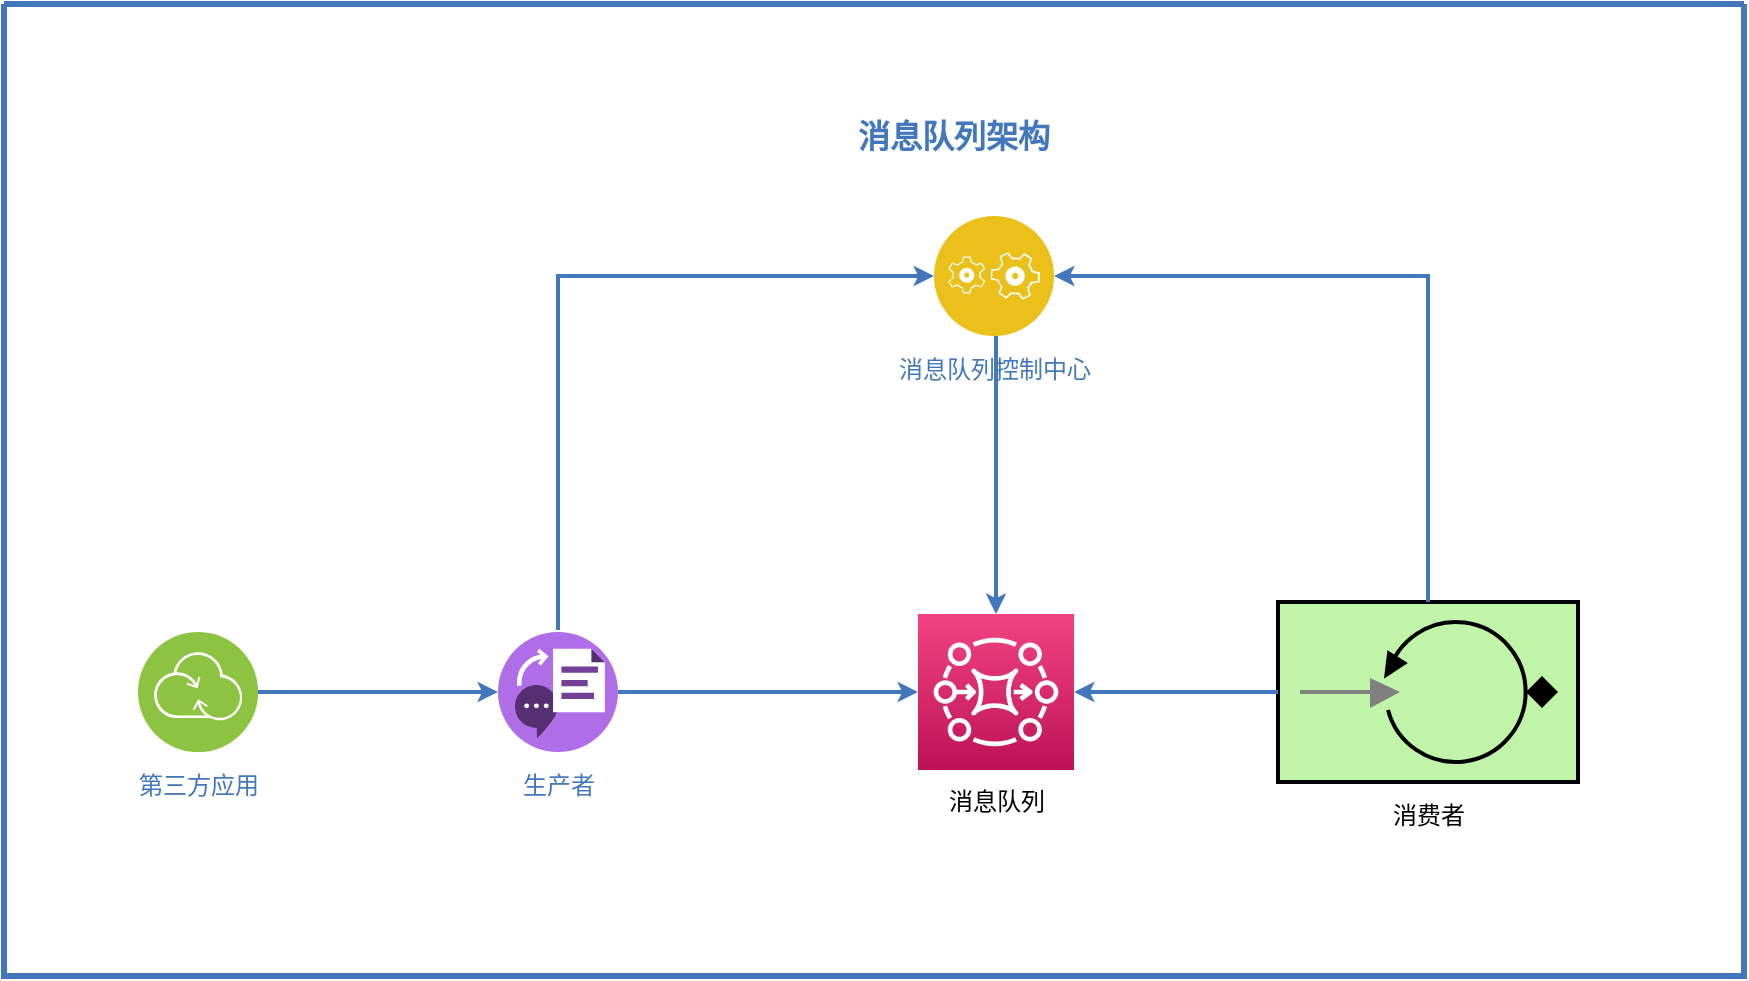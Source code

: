 <mxfile version="14.4.8" type="github">
  <diagram id="2f404044-711c-603c-8f00-f6bb4c023d3c" name="Page-1">
    <mxGraphModel dx="1080" dy="932" grid="1" gridSize="10" guides="1" tooltips="1" connect="1" arrows="1" fold="1" page="1" pageScale="1" pageWidth="1169" pageHeight="827" background="#ffffff" math="0" shadow="0">
      <root>
        <mxCell id="0" />
        <mxCell id="1" parent="0" />
        <mxCell id="63" value="" style="swimlane;shadow=0;strokeColor=#4277BB;fillColor=#ffffff;fontColor=none;align=right;startSize=0;collapsible=0;noLabel=1;strokeWidth=3;" parent="1" vertex="1">
          <mxGeometry x="90" y="44" width="870" height="486" as="geometry" />
        </mxCell>
        <mxCell id="239" style="edgeStyle=elbowEdgeStyle;rounded=0;elbow=vertical;html=1;entryX=0;entryY=0.5;labelBackgroundColor=#ffffff;startArrow=none;startFill=0;startSize=4;endArrow=classic;endFill=1;endSize=4;jettySize=auto;orthogonalLoop=1;strokeColor=#4277BB;strokeWidth=2;fontSize=12;fontColor=#4277BB;exitX=1;exitY=0.5;entryDx=0;entryDy=0;exitDx=0;exitDy=0;" parent="63" source="211" target="212" edge="1">
          <mxGeometry relative="1" as="geometry">
            <Array as="points">
              <mxPoint x="187" y="344" />
            </Array>
            <mxPoint x="818" y="396.118" as="targetPoint" />
          </mxGeometry>
        </mxCell>
        <mxCell id="107" value="消息队列架构" style="text;html=1;align=left;verticalAlign=middle;fontColor=#4277BB;shadow=0;dashed=0;strokeColor=none;fillColor=none;labelBackgroundColor=none;fontStyle=1;fontSize=16;spacingLeft=5;" parent="63" vertex="1">
          <mxGeometry x="420" y="56" width="110" height="20" as="geometry" />
        </mxCell>
        <mxCell id="207" value="消息队列控制中心" style="aspect=fixed;perimeter=ellipsePerimeter;html=1;align=center;shadow=0;dashed=0;image;image=img/lib/ibm/applications/application_logic.svg;labelBackgroundColor=#ffffff;strokeColor=#4277BB;strokeWidth=2;fillColor=none;gradientColor=none;fontSize=12;fontColor=#4277BB;spacingTop=3;" parent="63" vertex="1">
          <mxGeometry x="465" y="106" width="60" height="60" as="geometry" />
        </mxCell>
        <mxCell id="211" value="第三方应用" style="aspect=fixed;perimeter=ellipsePerimeter;html=1;align=center;shadow=0;dashed=0;image;image=img/lib/ibm/infrastructure/transformation_connectivity.svg;labelBackgroundColor=#ffffff;strokeColor=#4277BB;strokeWidth=2;fillColor=none;gradientColor=none;fontSize=12;fontColor=#4277BB;spacingTop=3;" parent="63" vertex="1">
          <mxGeometry x="67" y="314" width="60" height="60" as="geometry" />
        </mxCell>
        <mxCell id="212" value="生产者" style="aspect=fixed;perimeter=ellipsePerimeter;html=1;align=center;shadow=0;dashed=0;image;image=img/lib/ibm/miscellaneous/text_to_speech.svg;labelBackgroundColor=#ffffff;strokeColor=#4277BB;strokeWidth=2;fillColor=none;gradientColor=none;fontSize=12;fontColor=#4277BB;spacingTop=3;" parent="63" vertex="1">
          <mxGeometry x="247" y="314" width="60" height="60" as="geometry" />
        </mxCell>
        <mxCell id="sx2ZwVIMUdGC92YIVb8i-241" value="" style="fillColor=#c0f5a9;dashed=0;outlineConnect=0;strokeWidth=2;html=1;align=center;fontSize=8;verticalLabelPosition=bottom;verticalAlign=top;shape=mxgraph.eip.polling_consumer;" vertex="1" parent="63">
          <mxGeometry x="637" y="299" width="150" height="90" as="geometry" />
        </mxCell>
        <mxCell id="sx2ZwVIMUdGC92YIVb8i-242" value="" style="points=[[0,0,0],[0.25,0,0],[0.5,0,0],[0.75,0,0],[1,0,0],[0,1,0],[0.25,1,0],[0.5,1,0],[0.75,1,0],[1,1,0],[0,0.25,0],[0,0.5,0],[0,0.75,0],[1,0.25,0],[1,0.5,0],[1,0.75,0]];outlineConnect=0;fontColor=#232F3E;gradientColor=#F34482;gradientDirection=north;fillColor=#BC1356;strokeColor=#ffffff;dashed=0;verticalLabelPosition=bottom;verticalAlign=top;align=center;html=1;fontSize=12;fontStyle=0;aspect=fixed;shape=mxgraph.aws4.resourceIcon;resIcon=mxgraph.aws4.mq;" vertex="1" parent="63">
          <mxGeometry x="457" y="305" width="78" height="78" as="geometry" />
        </mxCell>
        <mxCell id="sx2ZwVIMUdGC92YIVb8i-247" style="edgeStyle=elbowEdgeStyle;rounded=0;elbow=vertical;html=1;labelBackgroundColor=#ffffff;startArrow=none;startFill=0;startSize=4;endArrow=classic;endFill=1;endSize=4;jettySize=auto;orthogonalLoop=1;strokeColor=#4277BB;strokeWidth=2;fontSize=12;fontColor=#4277BB;exitX=1;exitY=0.5;exitDx=0;exitDy=0;" edge="1" parent="63" source="212" target="sx2ZwVIMUdGC92YIVb8i-242">
          <mxGeometry relative="1" as="geometry">
            <Array as="points">
              <mxPoint x="397" y="344" />
            </Array>
            <mxPoint x="271.416" y="166.003" as="sourcePoint" />
            <mxPoint x="437" y="344" as="targetPoint" />
          </mxGeometry>
        </mxCell>
        <mxCell id="sx2ZwVIMUdGC92YIVb8i-249" style="edgeStyle=elbowEdgeStyle;rounded=0;elbow=vertical;html=1;labelBackgroundColor=#ffffff;startArrow=none;startFill=0;startSize=4;endArrow=classic;endFill=1;endSize=4;jettySize=auto;orthogonalLoop=1;strokeColor=#4277BB;strokeWidth=2;fontSize=12;fontColor=#4277BB;entryX=0;entryY=0.5;entryDx=0;entryDy=0;" edge="1" parent="63" target="207">
          <mxGeometry relative="1" as="geometry">
            <Array as="points">
              <mxPoint x="357" y="136" />
            </Array>
            <mxPoint x="277" y="313" as="sourcePoint" />
            <mxPoint x="427" y="313" as="targetPoint" />
          </mxGeometry>
        </mxCell>
        <mxCell id="sx2ZwVIMUdGC92YIVb8i-250" style="edgeStyle=elbowEdgeStyle;rounded=0;elbow=vertical;html=1;labelBackgroundColor=#ffffff;startArrow=none;startFill=0;startSize=4;endArrow=classic;endFill=1;endSize=4;jettySize=auto;orthogonalLoop=1;strokeColor=#4277BB;strokeWidth=2;fontSize=12;fontColor=#4277BB;exitX=0;exitY=0.5;exitDx=0;exitDy=0;exitPerimeter=0;entryX=1;entryY=0.5;entryDx=0;entryDy=0;entryPerimeter=0;" edge="1" parent="63" source="sx2ZwVIMUdGC92YIVb8i-241" target="sx2ZwVIMUdGC92YIVb8i-242">
          <mxGeometry relative="1" as="geometry">
            <Array as="points">
              <mxPoint x="590" y="344" />
            </Array>
            <mxPoint x="510" y="436" as="sourcePoint" />
            <mxPoint x="660" y="436" as="targetPoint" />
          </mxGeometry>
        </mxCell>
        <mxCell id="sx2ZwVIMUdGC92YIVb8i-255" style="edgeStyle=elbowEdgeStyle;rounded=0;elbow=vertical;html=1;labelBackgroundColor=#ffffff;startArrow=none;startFill=0;startSize=4;endArrow=classic;endFill=1;endSize=4;jettySize=auto;orthogonalLoop=1;strokeColor=#4277BB;strokeWidth=2;fontSize=12;fontColor=#4277BB;entryX=1;entryY=0.5;entryDx=0;entryDy=0;exitX=0.5;exitY=0;exitDx=0;exitDy=0;exitPerimeter=0;" edge="1" parent="63" source="sx2ZwVIMUdGC92YIVb8i-241" target="207">
          <mxGeometry relative="1" as="geometry">
            <Array as="points">
              <mxPoint x="610" y="136" />
            </Array>
            <mxPoint x="720" y="283.0" as="sourcePoint" />
            <mxPoint x="890" y="106" as="targetPoint" />
          </mxGeometry>
        </mxCell>
        <mxCell id="sx2ZwVIMUdGC92YIVb8i-256" value="消费者" style="text;html=1;align=center;verticalAlign=middle;resizable=0;points=[];autosize=1;" vertex="1" parent="63">
          <mxGeometry x="687" y="396" width="50" height="20" as="geometry" />
        </mxCell>
        <mxCell id="sx2ZwVIMUdGC92YIVb8i-257" value="消息队列" style="text;html=1;align=center;verticalAlign=middle;resizable=0;points=[];autosize=1;" vertex="1" parent="63">
          <mxGeometry x="466" y="389" width="60" height="20" as="geometry" />
        </mxCell>
        <mxCell id="sx2ZwVIMUdGC92YIVb8i-258" style="edgeStyle=elbowEdgeStyle;rounded=0;elbow=vertical;html=1;labelBackgroundColor=#ffffff;startArrow=none;startFill=0;startSize=4;endArrow=classic;endFill=1;endSize=4;jettySize=auto;orthogonalLoop=1;strokeColor=#4277BB;strokeWidth=2;fontSize=12;fontColor=#4277BB;entryX=0.5;entryY=0;entryDx=0;entryDy=0;entryPerimeter=0;" edge="1" parent="63" source="207" target="sx2ZwVIMUdGC92YIVb8i-242">
          <mxGeometry relative="1" as="geometry">
            <Array as="points">
              <mxPoint x="496" y="216" />
              <mxPoint x="480" y="236" />
            </Array>
            <mxPoint x="722" y="309" as="sourcePoint" />
            <mxPoint x="517" y="146" as="targetPoint" />
          </mxGeometry>
        </mxCell>
      </root>
    </mxGraphModel>
  </diagram>
</mxfile>
